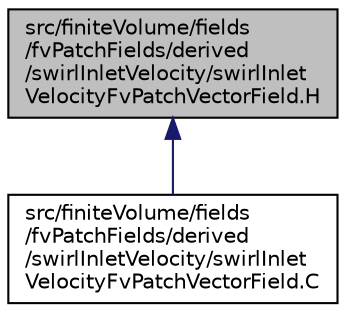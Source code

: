 digraph "src/finiteVolume/fields/fvPatchFields/derived/swirlInletVelocity/swirlInletVelocityFvPatchVectorField.H"
{
  bgcolor="transparent";
  edge [fontname="Helvetica",fontsize="10",labelfontname="Helvetica",labelfontsize="10"];
  node [fontname="Helvetica",fontsize="10",shape=record];
  Node1 [label="src/finiteVolume/fields\l/fvPatchFields/derived\l/swirlInletVelocity/swirlInlet\lVelocityFvPatchVectorField.H",height=0.2,width=0.4,color="black", fillcolor="grey75", style="filled" fontcolor="black"];
  Node1 -> Node2 [dir="back",color="midnightblue",fontsize="10",style="solid",fontname="Helvetica"];
  Node2 [label="src/finiteVolume/fields\l/fvPatchFields/derived\l/swirlInletVelocity/swirlInlet\lVelocityFvPatchVectorField.C",height=0.2,width=0.4,color="black",URL="$swirlInletVelocityFvPatchVectorField_8C.html"];
}

